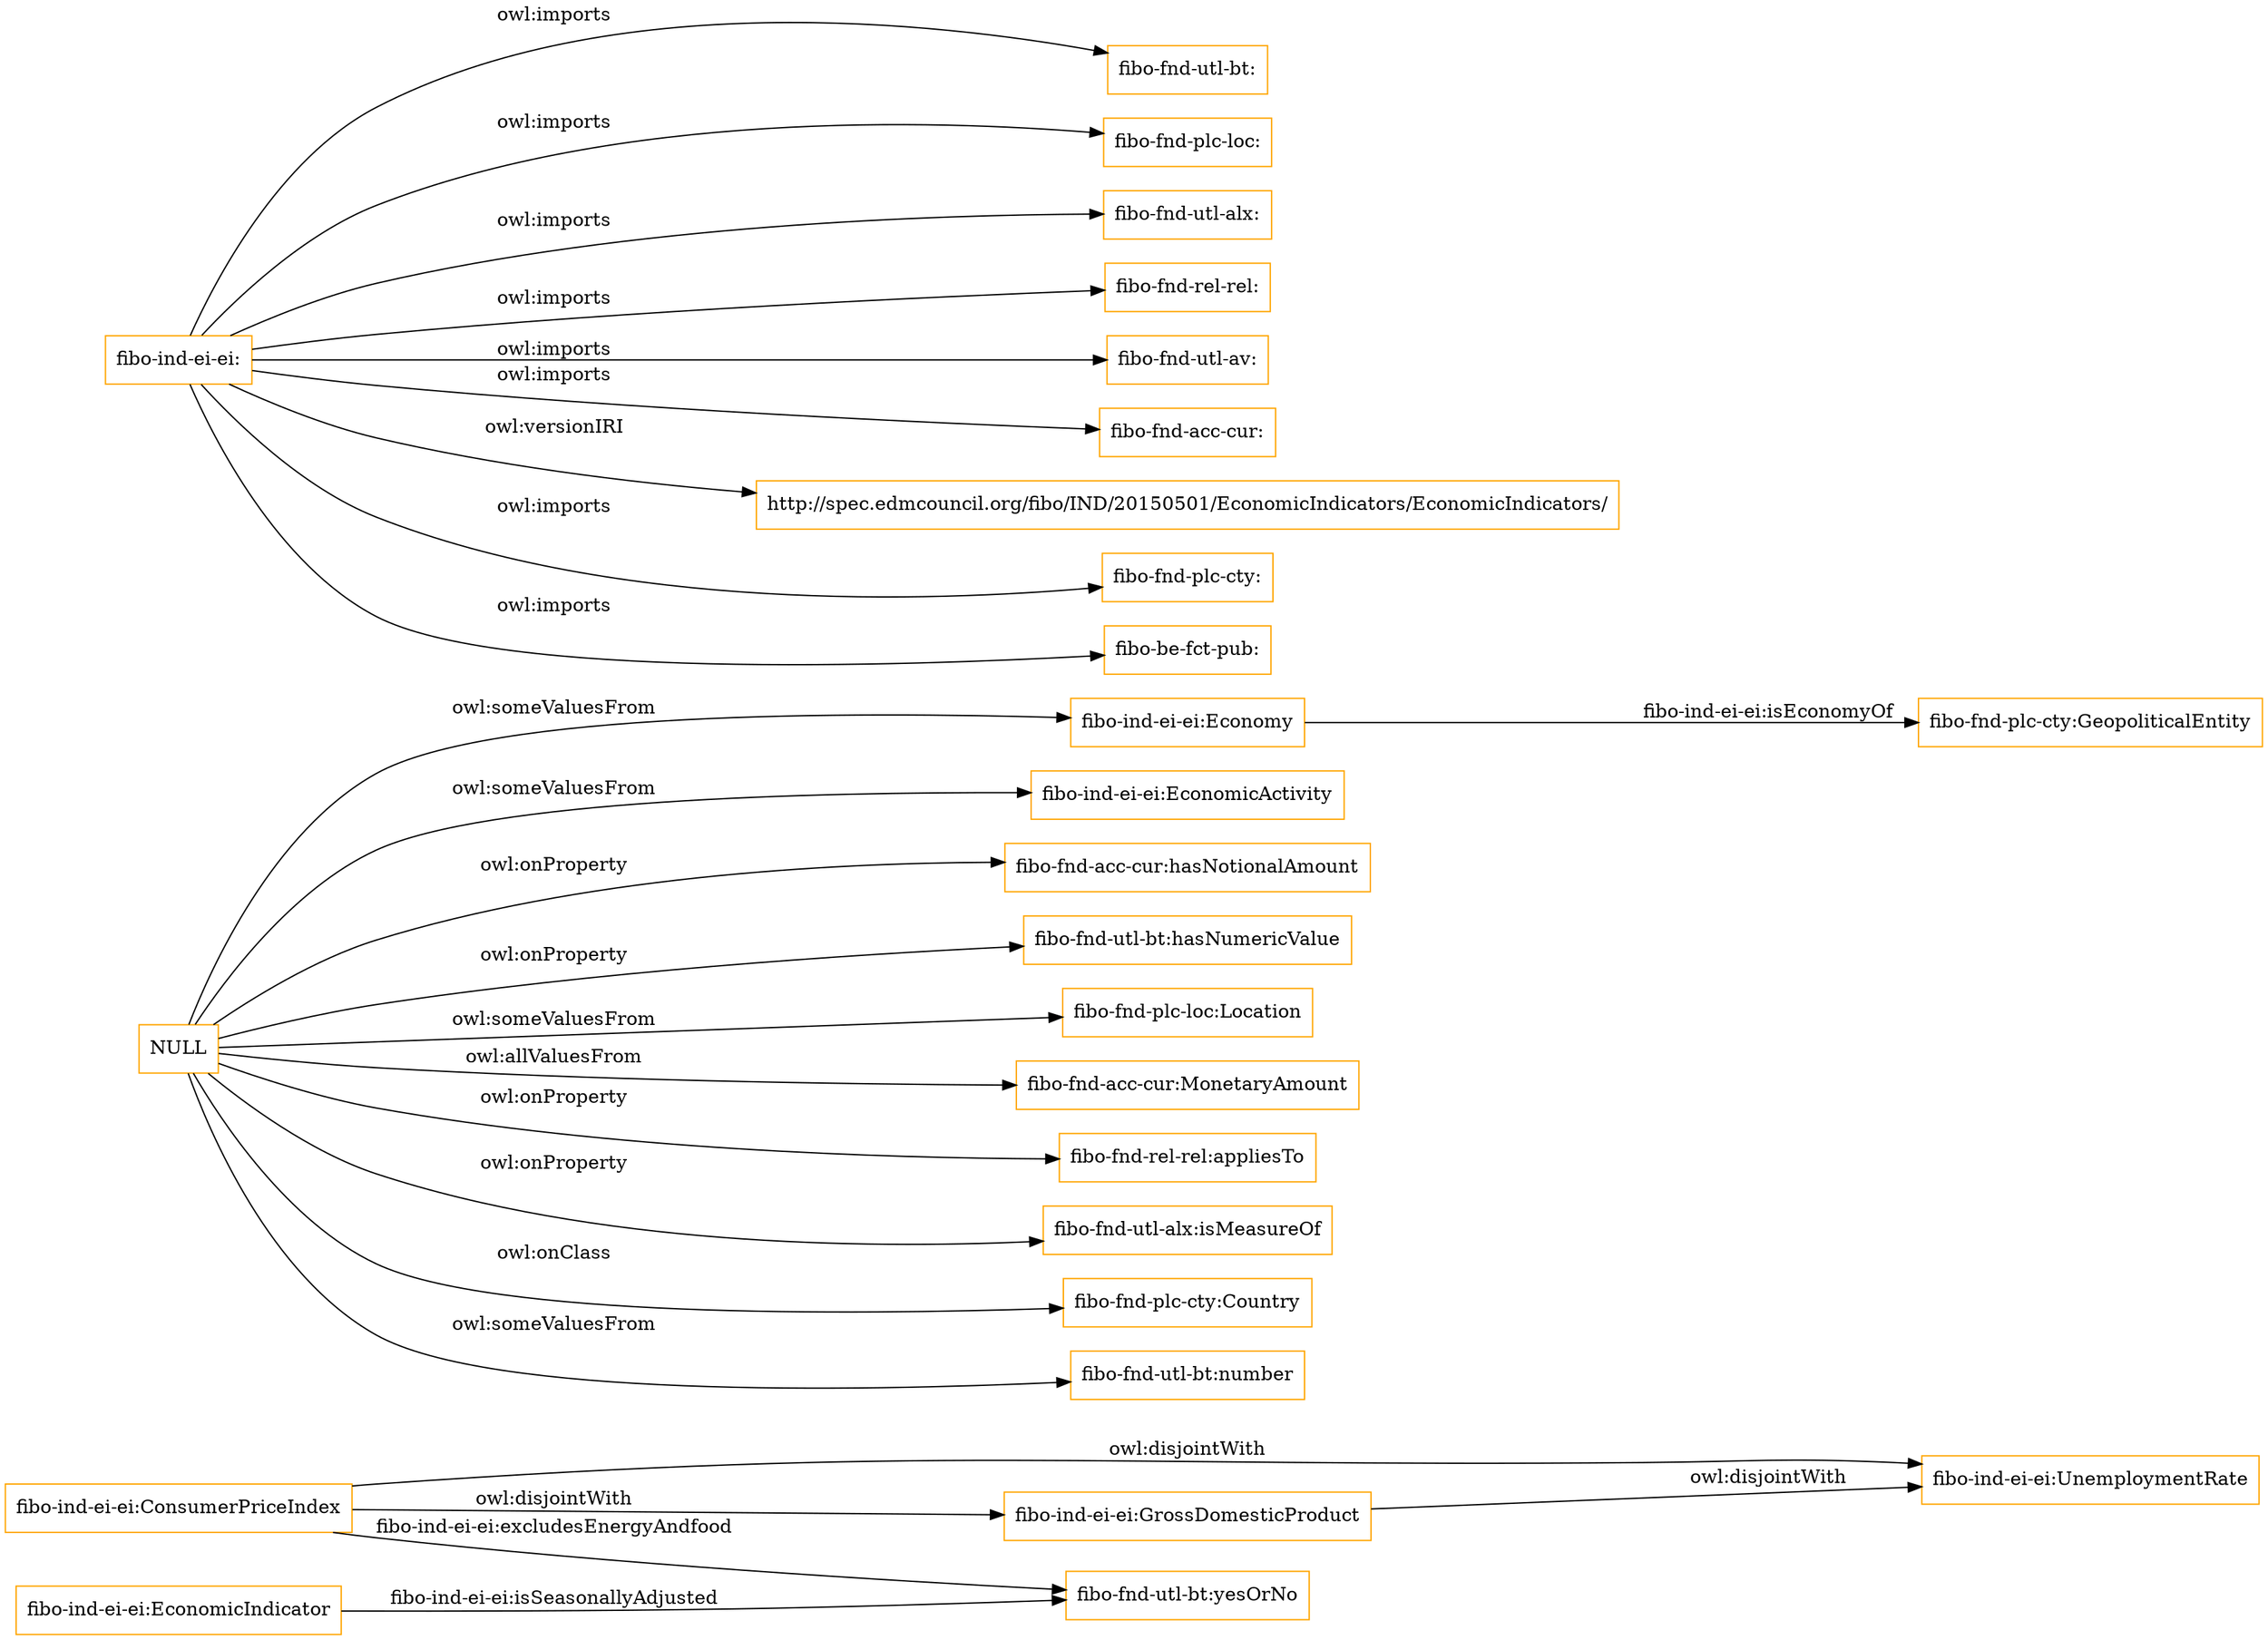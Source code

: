digraph ar2dtool_diagram { 
rankdir=LR;
size="1501"
node [shape = rectangle, color="orange"]; "fibo-ind-ei-ei:UnemploymentRate" "fibo-ind-ei-ei:GrossDomesticProduct" "fibo-ind-ei-ei:Economy" "fibo-ind-ei-ei:EconomicIndicator" "fibo-ind-ei-ei:EconomicActivity" "fibo-ind-ei-ei:ConsumerPriceIndex" ; /*classes style*/
	"fibo-ind-ei-ei:" -> "fibo-fnd-utl-bt:" [ label = "owl:imports" ];
	"fibo-ind-ei-ei:" -> "fibo-fnd-plc-loc:" [ label = "owl:imports" ];
	"fibo-ind-ei-ei:" -> "fibo-fnd-utl-alx:" [ label = "owl:imports" ];
	"fibo-ind-ei-ei:" -> "fibo-fnd-rel-rel:" [ label = "owl:imports" ];
	"fibo-ind-ei-ei:" -> "fibo-fnd-utl-av:" [ label = "owl:imports" ];
	"fibo-ind-ei-ei:" -> "fibo-fnd-acc-cur:" [ label = "owl:imports" ];
	"fibo-ind-ei-ei:" -> "http://spec.edmcouncil.org/fibo/IND/20150501/EconomicIndicators/EconomicIndicators/" [ label = "owl:versionIRI" ];
	"fibo-ind-ei-ei:" -> "fibo-fnd-plc-cty:" [ label = "owl:imports" ];
	"fibo-ind-ei-ei:" -> "fibo-be-fct-pub:" [ label = "owl:imports" ];
	"fibo-ind-ei-ei:ConsumerPriceIndex" -> "fibo-ind-ei-ei:UnemploymentRate" [ label = "owl:disjointWith" ];
	"fibo-ind-ei-ei:ConsumerPriceIndex" -> "fibo-ind-ei-ei:GrossDomesticProduct" [ label = "owl:disjointWith" ];
	"NULL" -> "fibo-ind-ei-ei:Economy" [ label = "owl:someValuesFrom" ];
	"NULL" -> "fibo-fnd-acc-cur:hasNotionalAmount" [ label = "owl:onProperty" ];
	"NULL" -> "fibo-fnd-utl-bt:hasNumericValue" [ label = "owl:onProperty" ];
	"NULL" -> "fibo-fnd-plc-loc:Location" [ label = "owl:someValuesFrom" ];
	"NULL" -> "fibo-fnd-acc-cur:MonetaryAmount" [ label = "owl:allValuesFrom" ];
	"NULL" -> "fibo-fnd-rel-rel:appliesTo" [ label = "owl:onProperty" ];
	"NULL" -> "fibo-fnd-utl-alx:isMeasureOf" [ label = "owl:onProperty" ];
	"NULL" -> "fibo-fnd-plc-cty:Country" [ label = "owl:onClass" ];
	"NULL" -> "fibo-ind-ei-ei:EconomicActivity" [ label = "owl:someValuesFrom" ];
	"NULL" -> "fibo-fnd-utl-bt:number" [ label = "owl:someValuesFrom" ];
	"fibo-ind-ei-ei:GrossDomesticProduct" -> "fibo-ind-ei-ei:UnemploymentRate" [ label = "owl:disjointWith" ];
	"fibo-ind-ei-ei:ConsumerPriceIndex" -> "fibo-fnd-utl-bt:yesOrNo" [ label = "fibo-ind-ei-ei:excludesEnergyAndfood" ];
	"fibo-ind-ei-ei:Economy" -> "fibo-fnd-plc-cty:GeopoliticalEntity" [ label = "fibo-ind-ei-ei:isEconomyOf" ];
	"fibo-ind-ei-ei:EconomicIndicator" -> "fibo-fnd-utl-bt:yesOrNo" [ label = "fibo-ind-ei-ei:isSeasonallyAdjusted" ];

}
